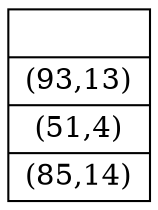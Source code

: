digraph  Grafico {
node [shape = record];
rankdir=LR
struct3 [label= "  | (93,13)| (51,4)| (85,14)"];
}